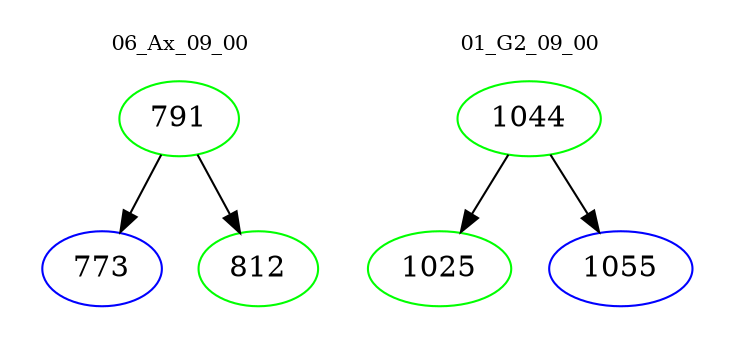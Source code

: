 digraph{
subgraph cluster_0 {
color = white
label = "06_Ax_09_00";
fontsize=10;
T0_791 [label="791", color="green"]
T0_791 -> T0_773 [color="black"]
T0_773 [label="773", color="blue"]
T0_791 -> T0_812 [color="black"]
T0_812 [label="812", color="green"]
}
subgraph cluster_1 {
color = white
label = "01_G2_09_00";
fontsize=10;
T1_1044 [label="1044", color="green"]
T1_1044 -> T1_1025 [color="black"]
T1_1025 [label="1025", color="green"]
T1_1044 -> T1_1055 [color="black"]
T1_1055 [label="1055", color="blue"]
}
}
